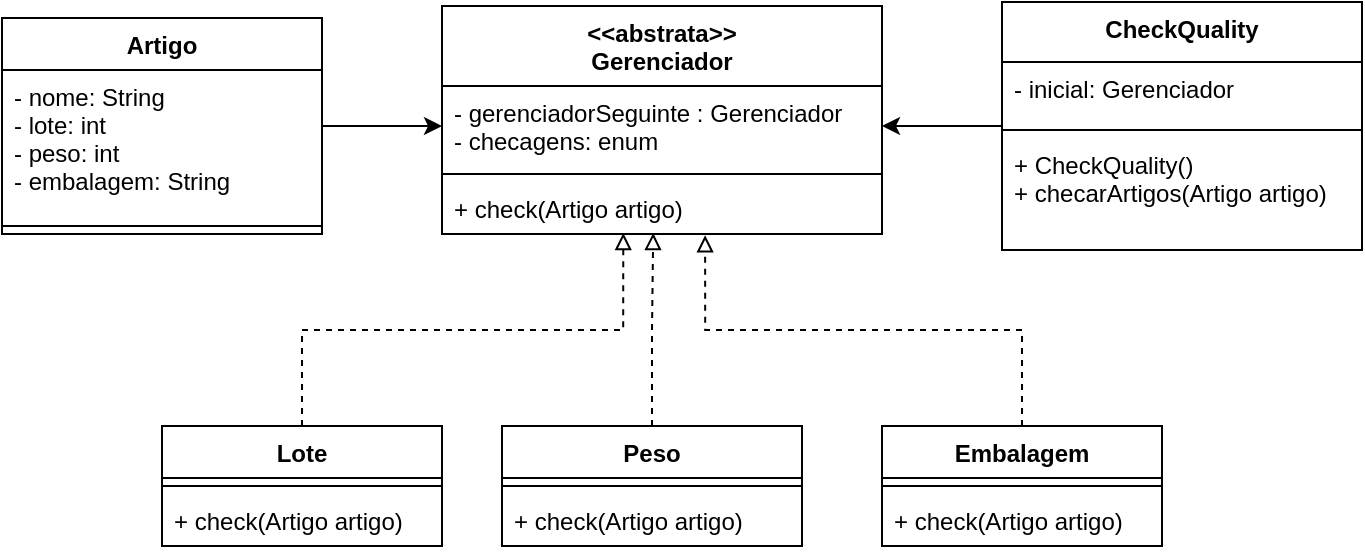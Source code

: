 <mxfile version="15.5.8" type="github">
  <diagram id="KXQsaINp2cschyCxnEVH" name="Page-1">
    <mxGraphModel dx="1543" dy="426" grid="1" gridSize="10" guides="1" tooltips="1" connect="1" arrows="1" fold="1" page="1" pageScale="1" pageWidth="827" pageHeight="1169" math="0" shadow="0">
      <root>
        <mxCell id="0" />
        <mxCell id="1" parent="0" />
        <mxCell id="FUPp8k_TAQpuRoAhEf-N-16" style="edgeStyle=orthogonalEdgeStyle;rounded=0;orthogonalLoop=1;jettySize=auto;html=1;entryX=1;entryY=0.5;entryDx=0;entryDy=0;endArrow=classic;endFill=1;" edge="1" parent="1" source="vYngIthFh2Yxpf4_tDEc-1" target="FUPp8k_TAQpuRoAhEf-N-9">
          <mxGeometry relative="1" as="geometry" />
        </mxCell>
        <mxCell id="vYngIthFh2Yxpf4_tDEc-1" value="CheckQuality" style="swimlane;fontStyle=1;align=center;verticalAlign=top;childLayout=stackLayout;horizontal=1;startSize=30;horizontalStack=0;resizeParent=1;resizeParentMax=0;resizeLast=0;collapsible=1;marginBottom=0;" parent="1" vertex="1">
          <mxGeometry x="430" y="208" width="180" height="124" as="geometry" />
        </mxCell>
        <mxCell id="vYngIthFh2Yxpf4_tDEc-2" value="- inicial: Gerenciador" style="text;strokeColor=none;fillColor=none;align=left;verticalAlign=top;spacingLeft=4;spacingRight=4;overflow=hidden;rotatable=0;points=[[0,0.5],[1,0.5]];portConstraint=eastwest;" parent="vYngIthFh2Yxpf4_tDEc-1" vertex="1">
          <mxGeometry y="30" width="180" height="30" as="geometry" />
        </mxCell>
        <mxCell id="vYngIthFh2Yxpf4_tDEc-3" value="" style="line;strokeWidth=1;fillColor=none;align=left;verticalAlign=middle;spacingTop=-1;spacingLeft=3;spacingRight=3;rotatable=0;labelPosition=right;points=[];portConstraint=eastwest;" parent="vYngIthFh2Yxpf4_tDEc-1" vertex="1">
          <mxGeometry y="60" width="180" height="8" as="geometry" />
        </mxCell>
        <mxCell id="vYngIthFh2Yxpf4_tDEc-4" value="+ CheckQuality()&#xa;+ checarArtigos(Artigo artigo)" style="text;strokeColor=none;fillColor=none;align=left;verticalAlign=top;spacingLeft=4;spacingRight=4;overflow=hidden;rotatable=0;points=[[0,0.5],[1,0.5]];portConstraint=eastwest;" parent="vYngIthFh2Yxpf4_tDEc-1" vertex="1">
          <mxGeometry y="68" width="180" height="56" as="geometry" />
        </mxCell>
        <mxCell id="FUPp8k_TAQpuRoAhEf-N-12" style="edgeStyle=orthogonalEdgeStyle;rounded=0;orthogonalLoop=1;jettySize=auto;html=1;entryX=0.412;entryY=0.981;entryDx=0;entryDy=0;entryPerimeter=0;dashed=1;endArrow=block;endFill=0;" edge="1" parent="1" source="vYngIthFh2Yxpf4_tDEc-5" target="FUPp8k_TAQpuRoAhEf-N-8">
          <mxGeometry relative="1" as="geometry" />
        </mxCell>
        <mxCell id="vYngIthFh2Yxpf4_tDEc-5" value="Lote" style="swimlane;fontStyle=1;align=center;verticalAlign=top;childLayout=stackLayout;horizontal=1;startSize=26;horizontalStack=0;resizeParent=1;resizeParentMax=0;resizeLast=0;collapsible=1;marginBottom=0;" parent="1" vertex="1">
          <mxGeometry x="10" y="420" width="140" height="60" as="geometry" />
        </mxCell>
        <mxCell id="vYngIthFh2Yxpf4_tDEc-7" value="" style="line;strokeWidth=1;fillColor=none;align=left;verticalAlign=middle;spacingTop=-1;spacingLeft=3;spacingRight=3;rotatable=0;labelPosition=right;points=[];portConstraint=eastwest;" parent="vYngIthFh2Yxpf4_tDEc-5" vertex="1">
          <mxGeometry y="26" width="140" height="8" as="geometry" />
        </mxCell>
        <mxCell id="vYngIthFh2Yxpf4_tDEc-8" value="+ check(Artigo artigo)" style="text;strokeColor=none;fillColor=none;align=left;verticalAlign=top;spacingLeft=4;spacingRight=4;overflow=hidden;rotatable=0;points=[[0,0.5],[1,0.5]];portConstraint=eastwest;" parent="vYngIthFh2Yxpf4_tDEc-5" vertex="1">
          <mxGeometry y="34" width="140" height="26" as="geometry" />
        </mxCell>
        <mxCell id="FUPp8k_TAQpuRoAhEf-N-13" style="edgeStyle=orthogonalEdgeStyle;rounded=0;orthogonalLoop=1;jettySize=auto;html=1;entryX=0.48;entryY=0.981;entryDx=0;entryDy=0;entryPerimeter=0;dashed=1;endArrow=block;endFill=0;" edge="1" parent="1" source="vYngIthFh2Yxpf4_tDEc-9" target="FUPp8k_TAQpuRoAhEf-N-8">
          <mxGeometry relative="1" as="geometry" />
        </mxCell>
        <mxCell id="vYngIthFh2Yxpf4_tDEc-9" value="Peso" style="swimlane;fontStyle=1;align=center;verticalAlign=top;childLayout=stackLayout;horizontal=1;startSize=26;horizontalStack=0;resizeParent=1;resizeParentMax=0;resizeLast=0;collapsible=1;marginBottom=0;" parent="1" vertex="1">
          <mxGeometry x="180" y="420" width="150" height="60" as="geometry" />
        </mxCell>
        <mxCell id="vYngIthFh2Yxpf4_tDEc-11" value="" style="line;strokeWidth=1;fillColor=none;align=left;verticalAlign=middle;spacingTop=-1;spacingLeft=3;spacingRight=3;rotatable=0;labelPosition=right;points=[];portConstraint=eastwest;" parent="vYngIthFh2Yxpf4_tDEc-9" vertex="1">
          <mxGeometry y="26" width="150" height="8" as="geometry" />
        </mxCell>
        <mxCell id="vYngIthFh2Yxpf4_tDEc-12" value="+ check(Artigo artigo)" style="text;strokeColor=none;fillColor=none;align=left;verticalAlign=top;spacingLeft=4;spacingRight=4;overflow=hidden;rotatable=0;points=[[0,0.5],[1,0.5]];portConstraint=eastwest;" parent="vYngIthFh2Yxpf4_tDEc-9" vertex="1">
          <mxGeometry y="34" width="150" height="26" as="geometry" />
        </mxCell>
        <mxCell id="FUPp8k_TAQpuRoAhEf-N-14" style="edgeStyle=orthogonalEdgeStyle;rounded=0;orthogonalLoop=1;jettySize=auto;html=1;entryX=0.598;entryY=1.024;entryDx=0;entryDy=0;entryPerimeter=0;dashed=1;endArrow=block;endFill=0;" edge="1" parent="1" source="vYngIthFh2Yxpf4_tDEc-13" target="FUPp8k_TAQpuRoAhEf-N-8">
          <mxGeometry relative="1" as="geometry" />
        </mxCell>
        <mxCell id="vYngIthFh2Yxpf4_tDEc-13" value="Embalagem" style="swimlane;fontStyle=1;align=center;verticalAlign=top;childLayout=stackLayout;horizontal=1;startSize=26;horizontalStack=0;resizeParent=1;resizeParentMax=0;resizeLast=0;collapsible=1;marginBottom=0;" parent="1" vertex="1">
          <mxGeometry x="370" y="420" width="140" height="60" as="geometry" />
        </mxCell>
        <mxCell id="vYngIthFh2Yxpf4_tDEc-15" value="" style="line;strokeWidth=1;fillColor=none;align=left;verticalAlign=middle;spacingTop=-1;spacingLeft=3;spacingRight=3;rotatable=0;labelPosition=right;points=[];portConstraint=eastwest;" parent="vYngIthFh2Yxpf4_tDEc-13" vertex="1">
          <mxGeometry y="26" width="140" height="8" as="geometry" />
        </mxCell>
        <mxCell id="vYngIthFh2Yxpf4_tDEc-16" value="+ check(Artigo artigo)" style="text;strokeColor=none;fillColor=none;align=left;verticalAlign=top;spacingLeft=4;spacingRight=4;overflow=hidden;rotatable=0;points=[[0,0.5],[1,0.5]];portConstraint=eastwest;" parent="vYngIthFh2Yxpf4_tDEc-13" vertex="1">
          <mxGeometry y="34" width="140" height="26" as="geometry" />
        </mxCell>
        <mxCell id="FUPp8k_TAQpuRoAhEf-N-15" style="edgeStyle=orthogonalEdgeStyle;rounded=0;orthogonalLoop=1;jettySize=auto;html=1;endArrow=classic;endFill=1;" edge="1" parent="1" source="vYngIthFh2Yxpf4_tDEc-17" target="FUPp8k_TAQpuRoAhEf-N-9">
          <mxGeometry relative="1" as="geometry" />
        </mxCell>
        <mxCell id="vYngIthFh2Yxpf4_tDEc-17" value="Artigo" style="swimlane;fontStyle=1;align=center;verticalAlign=top;childLayout=stackLayout;horizontal=1;startSize=26;horizontalStack=0;resizeParent=1;resizeParentMax=0;resizeLast=0;collapsible=1;marginBottom=0;" parent="1" vertex="1">
          <mxGeometry x="-70" y="216" width="160" height="108" as="geometry" />
        </mxCell>
        <mxCell id="vYngIthFh2Yxpf4_tDEc-18" value="- nome: String&#xa;- lote: int&#xa;- peso: int&#xa;- embalagem: String" style="text;strokeColor=none;fillColor=none;align=left;verticalAlign=top;spacingLeft=4;spacingRight=4;overflow=hidden;rotatable=0;points=[[0,0.5],[1,0.5]];portConstraint=eastwest;" parent="vYngIthFh2Yxpf4_tDEc-17" vertex="1">
          <mxGeometry y="26" width="160" height="74" as="geometry" />
        </mxCell>
        <mxCell id="vYngIthFh2Yxpf4_tDEc-19" value="" style="line;strokeWidth=1;fillColor=none;align=left;verticalAlign=middle;spacingTop=-1;spacingLeft=3;spacingRight=3;rotatable=0;labelPosition=right;points=[];portConstraint=eastwest;" parent="vYngIthFh2Yxpf4_tDEc-17" vertex="1">
          <mxGeometry y="100" width="160" height="8" as="geometry" />
        </mxCell>
        <mxCell id="FUPp8k_TAQpuRoAhEf-N-6" value="&lt;&lt;abstrata&gt;&gt;&#xa;Gerenciador" style="swimlane;fontStyle=1;align=center;verticalAlign=top;childLayout=stackLayout;horizontal=1;startSize=40;horizontalStack=0;resizeParent=1;resizeParentMax=0;resizeLast=0;collapsible=1;marginBottom=0;" vertex="1" parent="1">
          <mxGeometry x="150" y="210" width="220" height="114" as="geometry" />
        </mxCell>
        <mxCell id="FUPp8k_TAQpuRoAhEf-N-9" value="- gerenciadorSeguinte : Gerenciador&#xa;- checagens: enum" style="text;strokeColor=none;fillColor=none;align=left;verticalAlign=top;spacingLeft=4;spacingRight=4;overflow=hidden;rotatable=0;points=[[0,0.5],[1,0.5]];portConstraint=eastwest;" vertex="1" parent="FUPp8k_TAQpuRoAhEf-N-6">
          <mxGeometry y="40" width="220" height="40" as="geometry" />
        </mxCell>
        <mxCell id="FUPp8k_TAQpuRoAhEf-N-7" value="" style="line;strokeWidth=1;fillColor=none;align=left;verticalAlign=middle;spacingTop=-1;spacingLeft=3;spacingRight=3;rotatable=0;labelPosition=right;points=[];portConstraint=eastwest;" vertex="1" parent="FUPp8k_TAQpuRoAhEf-N-6">
          <mxGeometry y="80" width="220" height="8" as="geometry" />
        </mxCell>
        <mxCell id="FUPp8k_TAQpuRoAhEf-N-8" value="+ check(Artigo artigo)" style="text;strokeColor=none;fillColor=none;align=left;verticalAlign=top;spacingLeft=4;spacingRight=4;overflow=hidden;rotatable=0;points=[[0,0.5],[1,0.5]];portConstraint=eastwest;" vertex="1" parent="FUPp8k_TAQpuRoAhEf-N-6">
          <mxGeometry y="88" width="220" height="26" as="geometry" />
        </mxCell>
      </root>
    </mxGraphModel>
  </diagram>
</mxfile>
